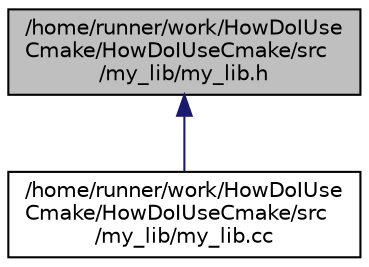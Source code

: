digraph "/home/runner/work/HowDoIUseCmake/HowDoIUseCmake/src/my_lib/my_lib.h"
{
 // LATEX_PDF_SIZE
  edge [fontname="Helvetica",fontsize="10",labelfontname="Helvetica",labelfontsize="10"];
  node [fontname="Helvetica",fontsize="10",shape=record];
  Node1 [label="/home/runner/work/HowDoIUse\lCmake/HowDoIUseCmake/src\l/my_lib/my_lib.h",height=0.2,width=0.4,color="black", fillcolor="grey75", style="filled", fontcolor="black",tooltip=" "];
  Node1 -> Node2 [dir="back",color="midnightblue",fontsize="10",style="solid",fontname="Helvetica"];
  Node2 [label="/home/runner/work/HowDoIUse\lCmake/HowDoIUseCmake/src\l/my_lib/my_lib.cc",height=0.2,width=0.4,color="black", fillcolor="white", style="filled",URL="$my__lib_8cc.html",tooltip=" "];
}
